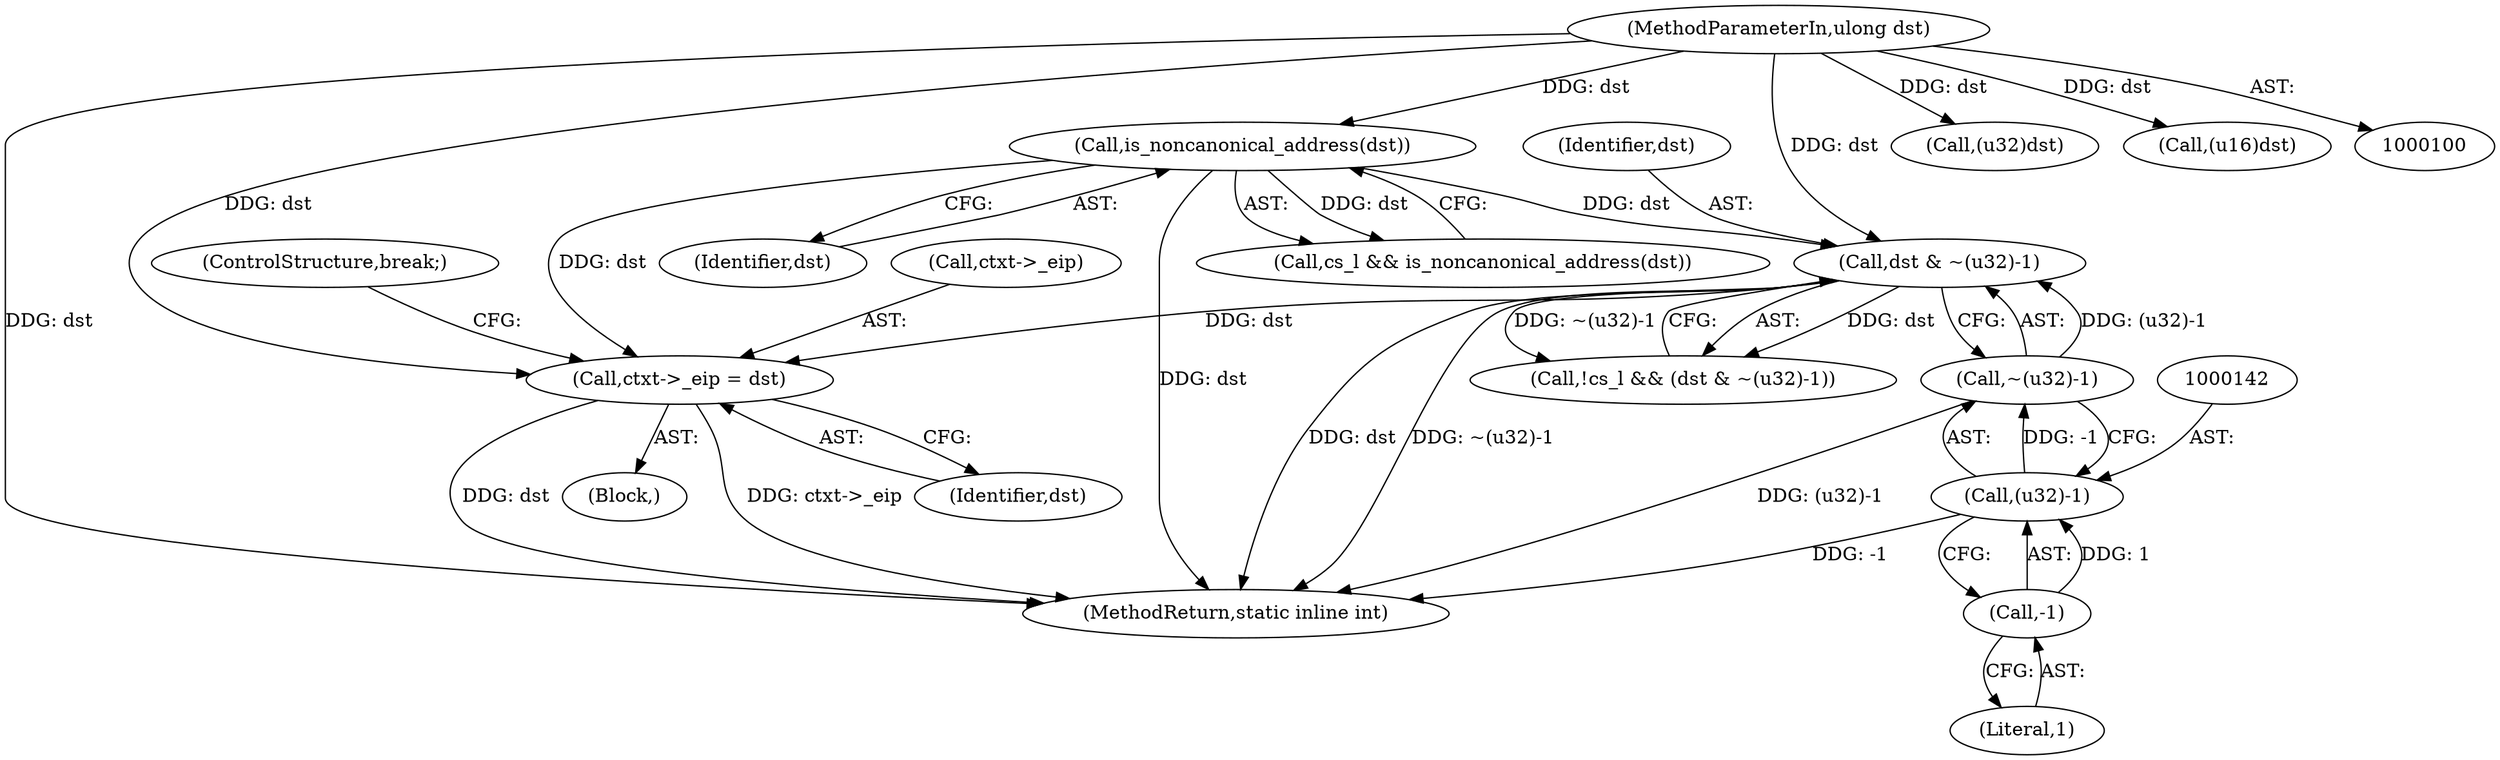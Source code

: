 digraph "0_linux_234f3ce485d54017f15cf5e0699cff4100121601@pointer" {
"1000149" [label="(Call,ctxt->_eip = dst)"];
"1000138" [label="(Call,dst & ~(u32)-1)"];
"1000133" [label="(Call,is_noncanonical_address(dst))"];
"1000102" [label="(MethodParameterIn,ulong dst)"];
"1000140" [label="(Call,~(u32)-1)"];
"1000141" [label="(Call,(u32)-1)"];
"1000143" [label="(Call,-1)"];
"1000153" [label="(Identifier,dst)"];
"1000143" [label="(Call,-1)"];
"1000140" [label="(Call,~(u32)-1)"];
"1000139" [label="(Identifier,dst)"];
"1000124" [label="(Call,(u32)dst)"];
"1000131" [label="(Call,cs_l && is_noncanonical_address(dst))"];
"1000149" [label="(Call,ctxt->_eip = dst)"];
"1000135" [label="(Call,!cs_l && (dst & ~(u32)-1))"];
"1000150" [label="(Call,ctxt->_eip)"];
"1000134" [label="(Identifier,dst)"];
"1000161" [label="(MethodReturn,static inline int)"];
"1000102" [label="(MethodParameterIn,ulong dst)"];
"1000141" [label="(Call,(u32)-1)"];
"1000133" [label="(Call,is_noncanonical_address(dst))"];
"1000154" [label="(ControlStructure,break;)"];
"1000109" [label="(Block,)"];
"1000138" [label="(Call,dst & ~(u32)-1)"];
"1000115" [label="(Call,(u16)dst)"];
"1000144" [label="(Literal,1)"];
"1000149" -> "1000109"  [label="AST: "];
"1000149" -> "1000153"  [label="CFG: "];
"1000150" -> "1000149"  [label="AST: "];
"1000153" -> "1000149"  [label="AST: "];
"1000154" -> "1000149"  [label="CFG: "];
"1000149" -> "1000161"  [label="DDG: dst"];
"1000149" -> "1000161"  [label="DDG: ctxt->_eip"];
"1000138" -> "1000149"  [label="DDG: dst"];
"1000133" -> "1000149"  [label="DDG: dst"];
"1000102" -> "1000149"  [label="DDG: dst"];
"1000138" -> "1000135"  [label="AST: "];
"1000138" -> "1000140"  [label="CFG: "];
"1000139" -> "1000138"  [label="AST: "];
"1000140" -> "1000138"  [label="AST: "];
"1000135" -> "1000138"  [label="CFG: "];
"1000138" -> "1000161"  [label="DDG: ~(u32)-1"];
"1000138" -> "1000161"  [label="DDG: dst"];
"1000138" -> "1000135"  [label="DDG: dst"];
"1000138" -> "1000135"  [label="DDG: ~(u32)-1"];
"1000133" -> "1000138"  [label="DDG: dst"];
"1000102" -> "1000138"  [label="DDG: dst"];
"1000140" -> "1000138"  [label="DDG: (u32)-1"];
"1000133" -> "1000131"  [label="AST: "];
"1000133" -> "1000134"  [label="CFG: "];
"1000134" -> "1000133"  [label="AST: "];
"1000131" -> "1000133"  [label="CFG: "];
"1000133" -> "1000161"  [label="DDG: dst"];
"1000133" -> "1000131"  [label="DDG: dst"];
"1000102" -> "1000133"  [label="DDG: dst"];
"1000102" -> "1000100"  [label="AST: "];
"1000102" -> "1000161"  [label="DDG: dst"];
"1000102" -> "1000115"  [label="DDG: dst"];
"1000102" -> "1000124"  [label="DDG: dst"];
"1000140" -> "1000141"  [label="CFG: "];
"1000141" -> "1000140"  [label="AST: "];
"1000140" -> "1000161"  [label="DDG: (u32)-1"];
"1000141" -> "1000140"  [label="DDG: -1"];
"1000141" -> "1000143"  [label="CFG: "];
"1000142" -> "1000141"  [label="AST: "];
"1000143" -> "1000141"  [label="AST: "];
"1000141" -> "1000161"  [label="DDG: -1"];
"1000143" -> "1000141"  [label="DDG: 1"];
"1000143" -> "1000144"  [label="CFG: "];
"1000144" -> "1000143"  [label="AST: "];
}

